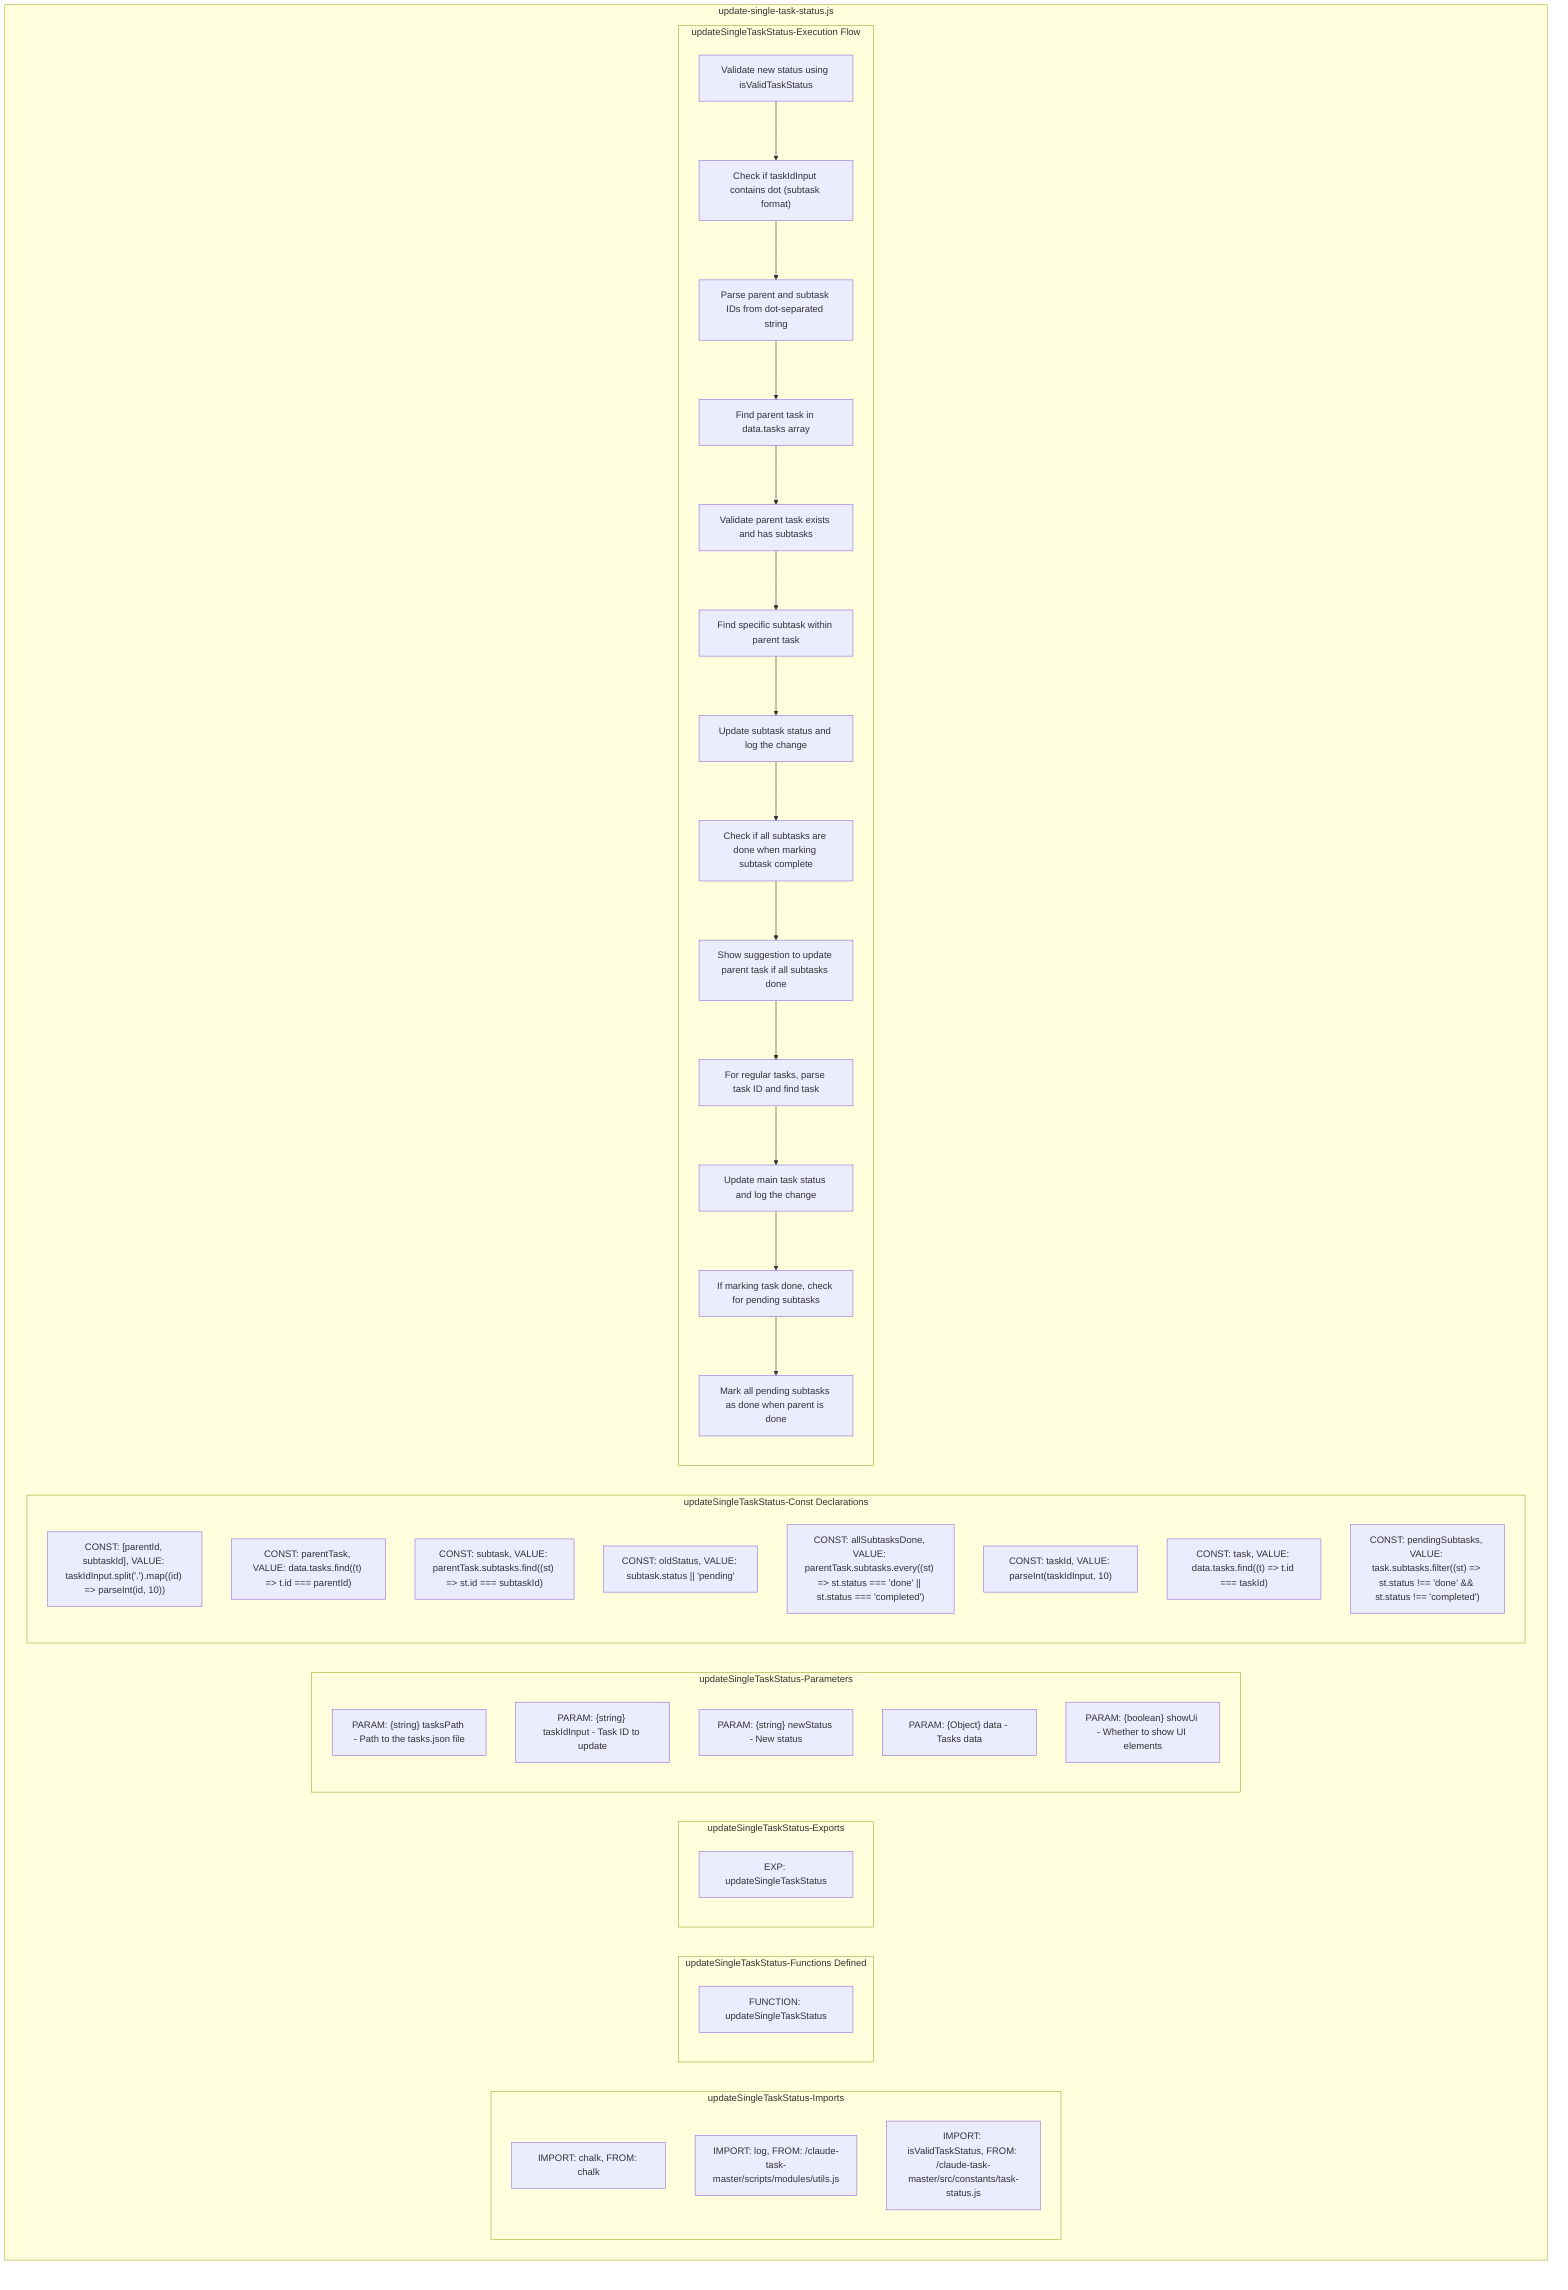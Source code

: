 flowchart TB
    subgraph updateSingleTaskStatus-Imports["updateSingleTaskStatus-Imports"]
        I1["IMPORT: chalk, FROM: chalk"]
        I2["IMPORT: log, FROM: /claude-task-master/scripts/modules/utils.js"]
        I3["IMPORT: isValidTaskStatus, FROM: /claude-task-master/src/constants/task-status.js"]
    end
    subgraph updateSingleTaskStatus-FunctionsDefined["updateSingleTaskStatus-Functions Defined"]
        FU1["FUNCTION: updateSingleTaskStatus"]
    end
    subgraph updateSingleTaskStatus-Exports["updateSingleTaskStatus-Exports"]
        E1["EXP: updateSingleTaskStatus"]
    end
    subgraph updateSingleTaskStatus-Parameters["updateSingleTaskStatus-Parameters"]
        P1["PARAM: {string} tasksPath - Path to the tasks.json file"]
        P2["PARAM: {string} taskIdInput - Task ID to update"]
        P3["PARAM: {string} newStatus - New status"]
        P4["PARAM: {Object} data - Tasks data"]
        P5["PARAM: {boolean} showUi - Whether to show UI elements"]
    end
    subgraph updateSingleTaskStatus-Constants["updateSingleTaskStatus-Const Declarations"]
        C1["CONST: [parentId, subtaskId], VALUE: taskIdInput.split('.').map((id) => parseInt(id, 10))"]
        C2["CONST: parentTask, VALUE: data.tasks.find((t) => t.id === parentId)"]
        C3["CONST: subtask, VALUE: parentTask.subtasks.find((st) => st.id === subtaskId)"]
        C4["CONST: oldStatus, VALUE: subtask.status || 'pending'"]
        C5["CONST: allSubtasksDone, VALUE: parentTask.subtasks.every((st) => st.status === 'done' || st.status === 'completed')"]
        C6["CONST: taskId, VALUE: parseInt(taskIdInput, 10)"]
        C7["CONST: task, VALUE: data.tasks.find((t) => t.id === taskId)"]
        C8["CONST: pendingSubtasks, VALUE: task.subtasks.filter((st) => st.status !== 'done' && st.status !== 'completed')"]
    end
    subgraph updateSingleTaskStatus-ExecutionFlow["updateSingleTaskStatus-Execution Flow"]
        FL1["Validate new status using isValidTaskStatus"]
        FL2["Check if taskIdInput contains dot (subtask format)"]
        FL3["Parse parent and subtask IDs from dot-separated string"]
        FL4["Find parent task in data.tasks array"]
        FL5["Validate parent task exists and has subtasks"]
        FL6["Find specific subtask within parent task"]
        FL7["Update subtask status and log the change"]
        FL8["Check if all subtasks are done when marking subtask complete"]
        FL9["Show suggestion to update parent task if all subtasks done"]
        FL10["For regular tasks, parse task ID and find task"]
        FL11["Update main task status and log the change"]
        FL12["If marking task done, check for pending subtasks"]
        FL13["Mark all pending subtasks as done when parent is done"]
    end
    subgraph updateSingleTaskStatus["update-single-task-status.js"]
        updateSingleTaskStatus-Imports
        updateSingleTaskStatus-FunctionsDefined
        updateSingleTaskStatus-Exports
        updateSingleTaskStatus-Parameters
        updateSingleTaskStatus-Constants
        updateSingleTaskStatus-ExecutionFlow
    end
    FL1 --> FL2
    FL2 --> FL3
    FL3 --> FL4
    FL4 --> FL5
    FL5 --> FL6
    FL6 --> FL7
    FL7 --> FL8
    FL8 --> FL9
    FL9 --> FL10
    FL10 --> FL11
    FL11 --> FL12
    FL12 --> FL13